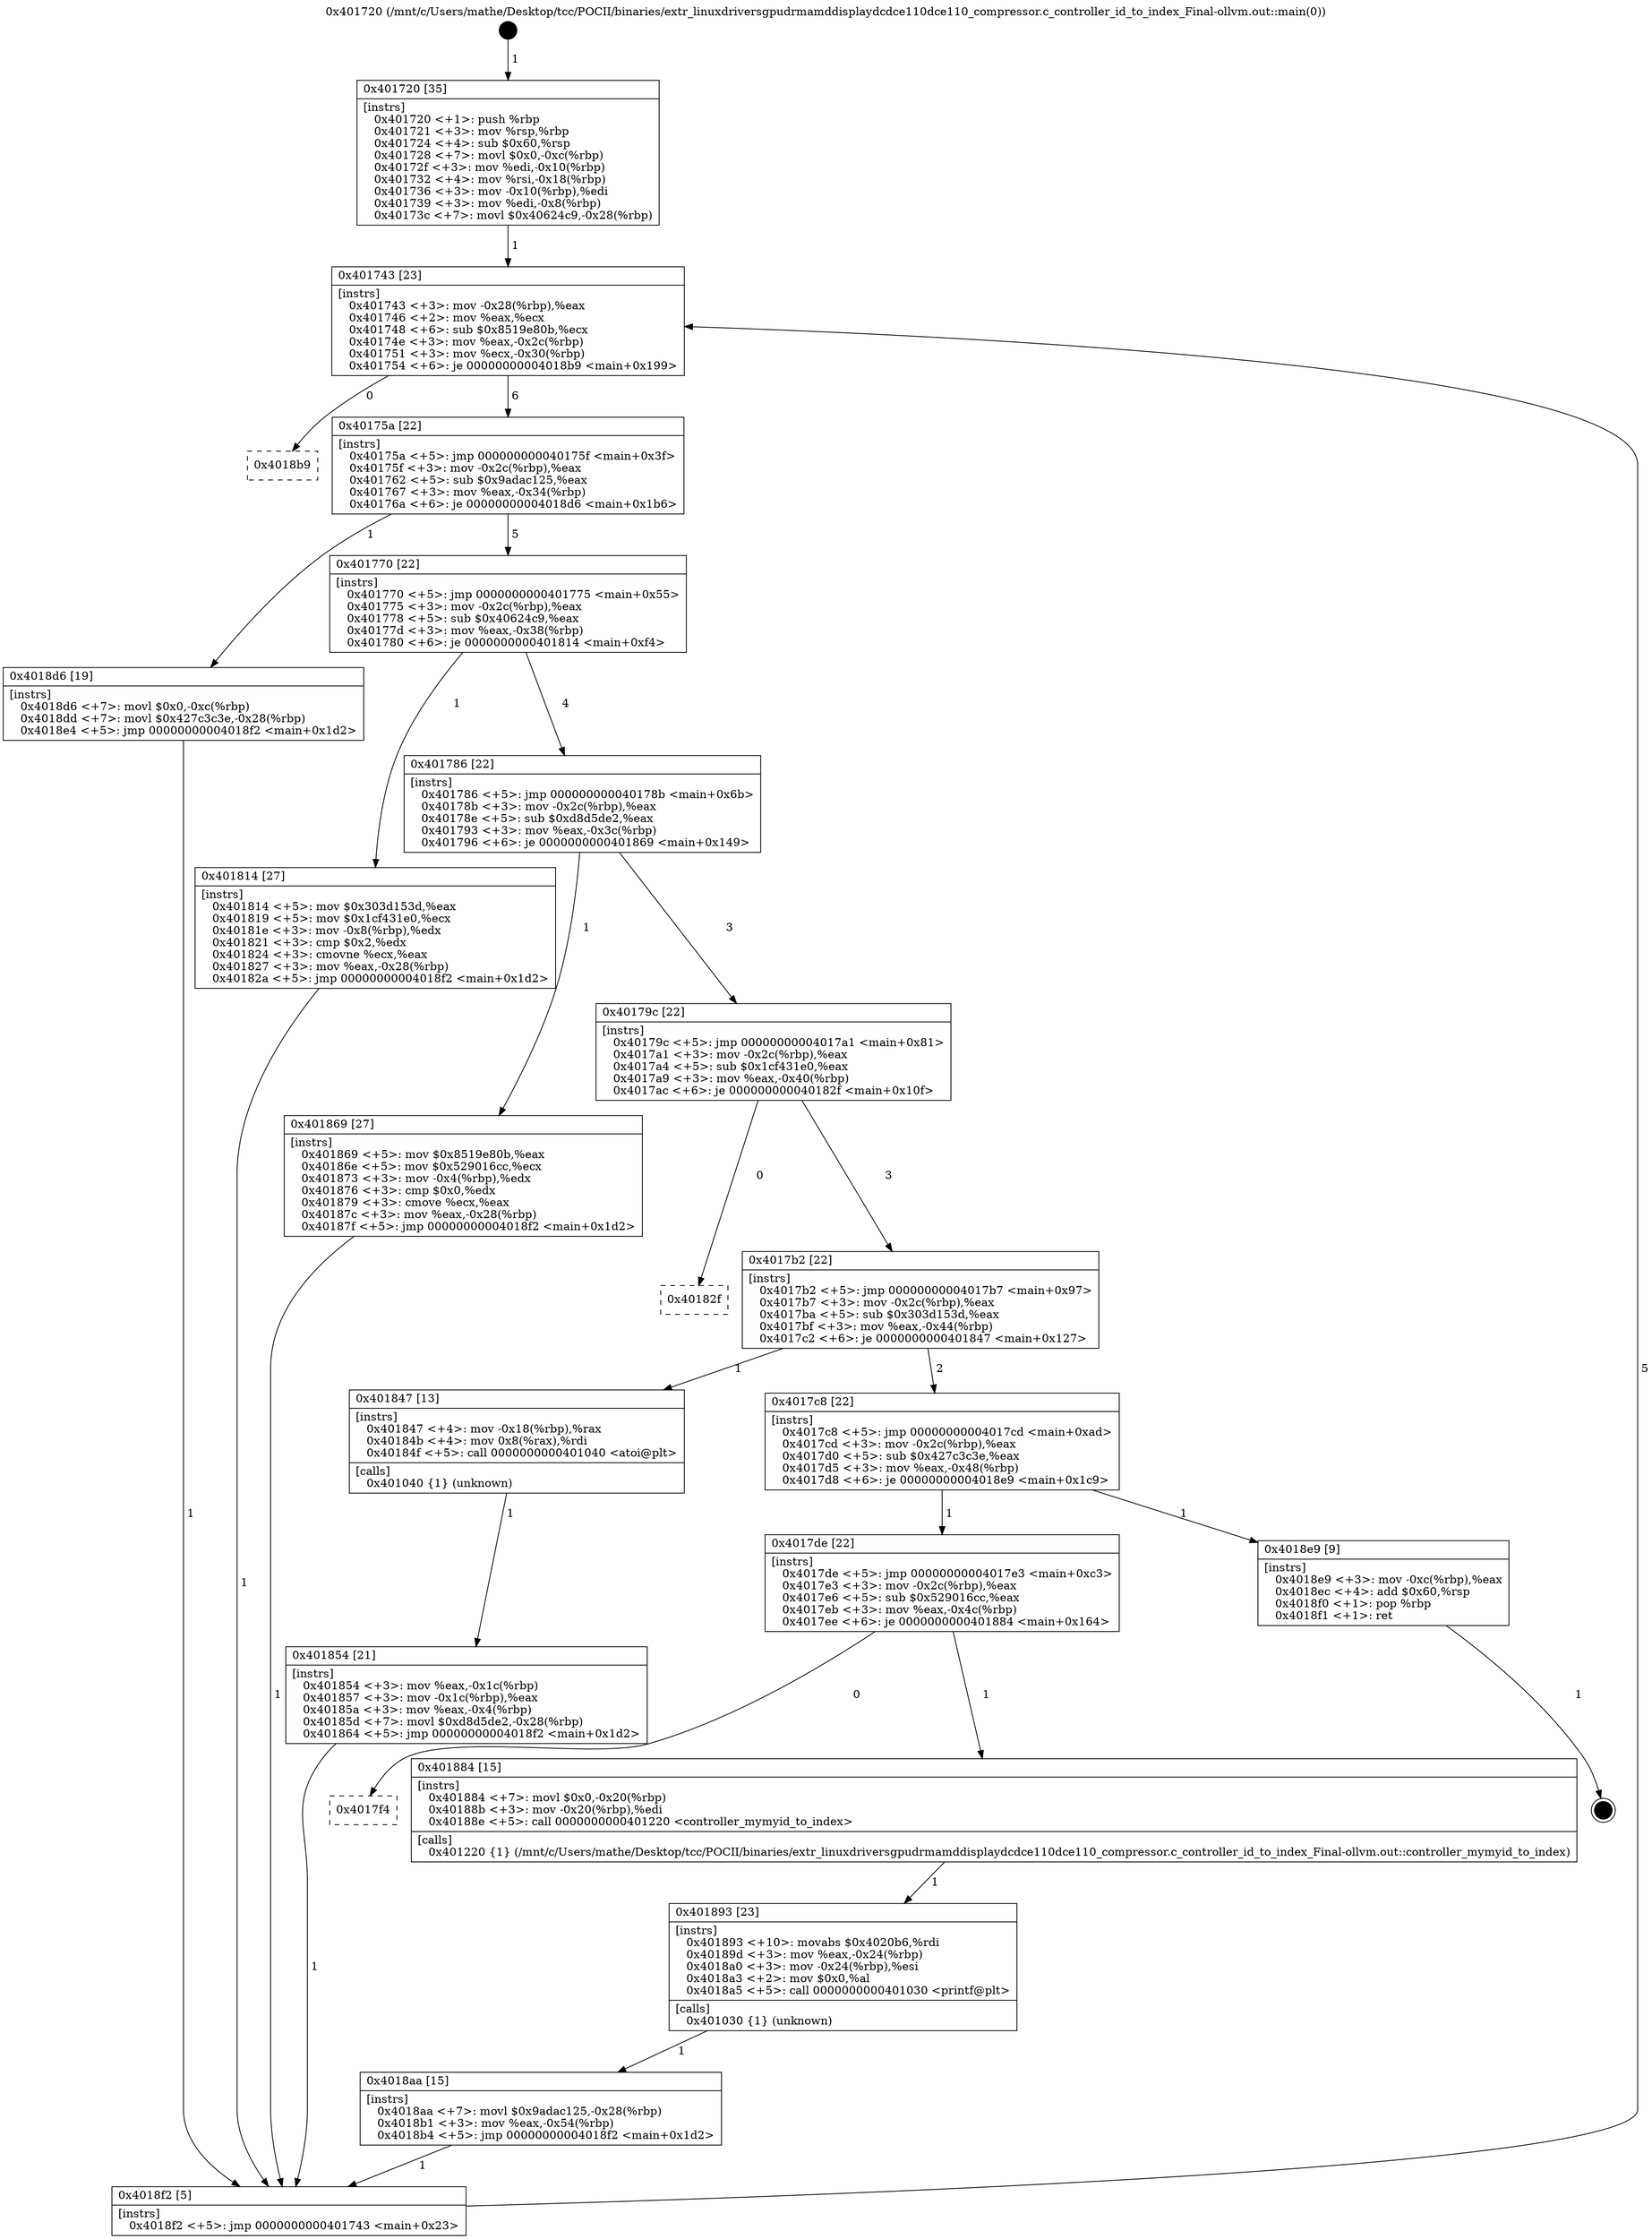 digraph "0x401720" {
  label = "0x401720 (/mnt/c/Users/mathe/Desktop/tcc/POCII/binaries/extr_linuxdriversgpudrmamddisplaydcdce110dce110_compressor.c_controller_id_to_index_Final-ollvm.out::main(0))"
  labelloc = "t"
  node[shape=record]

  Entry [label="",width=0.3,height=0.3,shape=circle,fillcolor=black,style=filled]
  "0x401743" [label="{
     0x401743 [23]\l
     | [instrs]\l
     &nbsp;&nbsp;0x401743 \<+3\>: mov -0x28(%rbp),%eax\l
     &nbsp;&nbsp;0x401746 \<+2\>: mov %eax,%ecx\l
     &nbsp;&nbsp;0x401748 \<+6\>: sub $0x8519e80b,%ecx\l
     &nbsp;&nbsp;0x40174e \<+3\>: mov %eax,-0x2c(%rbp)\l
     &nbsp;&nbsp;0x401751 \<+3\>: mov %ecx,-0x30(%rbp)\l
     &nbsp;&nbsp;0x401754 \<+6\>: je 00000000004018b9 \<main+0x199\>\l
  }"]
  "0x4018b9" [label="{
     0x4018b9\l
  }", style=dashed]
  "0x40175a" [label="{
     0x40175a [22]\l
     | [instrs]\l
     &nbsp;&nbsp;0x40175a \<+5\>: jmp 000000000040175f \<main+0x3f\>\l
     &nbsp;&nbsp;0x40175f \<+3\>: mov -0x2c(%rbp),%eax\l
     &nbsp;&nbsp;0x401762 \<+5\>: sub $0x9adac125,%eax\l
     &nbsp;&nbsp;0x401767 \<+3\>: mov %eax,-0x34(%rbp)\l
     &nbsp;&nbsp;0x40176a \<+6\>: je 00000000004018d6 \<main+0x1b6\>\l
  }"]
  Exit [label="",width=0.3,height=0.3,shape=circle,fillcolor=black,style=filled,peripheries=2]
  "0x4018d6" [label="{
     0x4018d6 [19]\l
     | [instrs]\l
     &nbsp;&nbsp;0x4018d6 \<+7\>: movl $0x0,-0xc(%rbp)\l
     &nbsp;&nbsp;0x4018dd \<+7\>: movl $0x427c3c3e,-0x28(%rbp)\l
     &nbsp;&nbsp;0x4018e4 \<+5\>: jmp 00000000004018f2 \<main+0x1d2\>\l
  }"]
  "0x401770" [label="{
     0x401770 [22]\l
     | [instrs]\l
     &nbsp;&nbsp;0x401770 \<+5\>: jmp 0000000000401775 \<main+0x55\>\l
     &nbsp;&nbsp;0x401775 \<+3\>: mov -0x2c(%rbp),%eax\l
     &nbsp;&nbsp;0x401778 \<+5\>: sub $0x40624c9,%eax\l
     &nbsp;&nbsp;0x40177d \<+3\>: mov %eax,-0x38(%rbp)\l
     &nbsp;&nbsp;0x401780 \<+6\>: je 0000000000401814 \<main+0xf4\>\l
  }"]
  "0x4018aa" [label="{
     0x4018aa [15]\l
     | [instrs]\l
     &nbsp;&nbsp;0x4018aa \<+7\>: movl $0x9adac125,-0x28(%rbp)\l
     &nbsp;&nbsp;0x4018b1 \<+3\>: mov %eax,-0x54(%rbp)\l
     &nbsp;&nbsp;0x4018b4 \<+5\>: jmp 00000000004018f2 \<main+0x1d2\>\l
  }"]
  "0x401814" [label="{
     0x401814 [27]\l
     | [instrs]\l
     &nbsp;&nbsp;0x401814 \<+5\>: mov $0x303d153d,%eax\l
     &nbsp;&nbsp;0x401819 \<+5\>: mov $0x1cf431e0,%ecx\l
     &nbsp;&nbsp;0x40181e \<+3\>: mov -0x8(%rbp),%edx\l
     &nbsp;&nbsp;0x401821 \<+3\>: cmp $0x2,%edx\l
     &nbsp;&nbsp;0x401824 \<+3\>: cmovne %ecx,%eax\l
     &nbsp;&nbsp;0x401827 \<+3\>: mov %eax,-0x28(%rbp)\l
     &nbsp;&nbsp;0x40182a \<+5\>: jmp 00000000004018f2 \<main+0x1d2\>\l
  }"]
  "0x401786" [label="{
     0x401786 [22]\l
     | [instrs]\l
     &nbsp;&nbsp;0x401786 \<+5\>: jmp 000000000040178b \<main+0x6b\>\l
     &nbsp;&nbsp;0x40178b \<+3\>: mov -0x2c(%rbp),%eax\l
     &nbsp;&nbsp;0x40178e \<+5\>: sub $0xd8d5de2,%eax\l
     &nbsp;&nbsp;0x401793 \<+3\>: mov %eax,-0x3c(%rbp)\l
     &nbsp;&nbsp;0x401796 \<+6\>: je 0000000000401869 \<main+0x149\>\l
  }"]
  "0x4018f2" [label="{
     0x4018f2 [5]\l
     | [instrs]\l
     &nbsp;&nbsp;0x4018f2 \<+5\>: jmp 0000000000401743 \<main+0x23\>\l
  }"]
  "0x401720" [label="{
     0x401720 [35]\l
     | [instrs]\l
     &nbsp;&nbsp;0x401720 \<+1\>: push %rbp\l
     &nbsp;&nbsp;0x401721 \<+3\>: mov %rsp,%rbp\l
     &nbsp;&nbsp;0x401724 \<+4\>: sub $0x60,%rsp\l
     &nbsp;&nbsp;0x401728 \<+7\>: movl $0x0,-0xc(%rbp)\l
     &nbsp;&nbsp;0x40172f \<+3\>: mov %edi,-0x10(%rbp)\l
     &nbsp;&nbsp;0x401732 \<+4\>: mov %rsi,-0x18(%rbp)\l
     &nbsp;&nbsp;0x401736 \<+3\>: mov -0x10(%rbp),%edi\l
     &nbsp;&nbsp;0x401739 \<+3\>: mov %edi,-0x8(%rbp)\l
     &nbsp;&nbsp;0x40173c \<+7\>: movl $0x40624c9,-0x28(%rbp)\l
  }"]
  "0x401893" [label="{
     0x401893 [23]\l
     | [instrs]\l
     &nbsp;&nbsp;0x401893 \<+10\>: movabs $0x4020b6,%rdi\l
     &nbsp;&nbsp;0x40189d \<+3\>: mov %eax,-0x24(%rbp)\l
     &nbsp;&nbsp;0x4018a0 \<+3\>: mov -0x24(%rbp),%esi\l
     &nbsp;&nbsp;0x4018a3 \<+2\>: mov $0x0,%al\l
     &nbsp;&nbsp;0x4018a5 \<+5\>: call 0000000000401030 \<printf@plt\>\l
     | [calls]\l
     &nbsp;&nbsp;0x401030 \{1\} (unknown)\l
  }"]
  "0x401869" [label="{
     0x401869 [27]\l
     | [instrs]\l
     &nbsp;&nbsp;0x401869 \<+5\>: mov $0x8519e80b,%eax\l
     &nbsp;&nbsp;0x40186e \<+5\>: mov $0x529016cc,%ecx\l
     &nbsp;&nbsp;0x401873 \<+3\>: mov -0x4(%rbp),%edx\l
     &nbsp;&nbsp;0x401876 \<+3\>: cmp $0x0,%edx\l
     &nbsp;&nbsp;0x401879 \<+3\>: cmove %ecx,%eax\l
     &nbsp;&nbsp;0x40187c \<+3\>: mov %eax,-0x28(%rbp)\l
     &nbsp;&nbsp;0x40187f \<+5\>: jmp 00000000004018f2 \<main+0x1d2\>\l
  }"]
  "0x40179c" [label="{
     0x40179c [22]\l
     | [instrs]\l
     &nbsp;&nbsp;0x40179c \<+5\>: jmp 00000000004017a1 \<main+0x81\>\l
     &nbsp;&nbsp;0x4017a1 \<+3\>: mov -0x2c(%rbp),%eax\l
     &nbsp;&nbsp;0x4017a4 \<+5\>: sub $0x1cf431e0,%eax\l
     &nbsp;&nbsp;0x4017a9 \<+3\>: mov %eax,-0x40(%rbp)\l
     &nbsp;&nbsp;0x4017ac \<+6\>: je 000000000040182f \<main+0x10f\>\l
  }"]
  "0x4017f4" [label="{
     0x4017f4\l
  }", style=dashed]
  "0x40182f" [label="{
     0x40182f\l
  }", style=dashed]
  "0x4017b2" [label="{
     0x4017b2 [22]\l
     | [instrs]\l
     &nbsp;&nbsp;0x4017b2 \<+5\>: jmp 00000000004017b7 \<main+0x97\>\l
     &nbsp;&nbsp;0x4017b7 \<+3\>: mov -0x2c(%rbp),%eax\l
     &nbsp;&nbsp;0x4017ba \<+5\>: sub $0x303d153d,%eax\l
     &nbsp;&nbsp;0x4017bf \<+3\>: mov %eax,-0x44(%rbp)\l
     &nbsp;&nbsp;0x4017c2 \<+6\>: je 0000000000401847 \<main+0x127\>\l
  }"]
  "0x401884" [label="{
     0x401884 [15]\l
     | [instrs]\l
     &nbsp;&nbsp;0x401884 \<+7\>: movl $0x0,-0x20(%rbp)\l
     &nbsp;&nbsp;0x40188b \<+3\>: mov -0x20(%rbp),%edi\l
     &nbsp;&nbsp;0x40188e \<+5\>: call 0000000000401220 \<controller_mymyid_to_index\>\l
     | [calls]\l
     &nbsp;&nbsp;0x401220 \{1\} (/mnt/c/Users/mathe/Desktop/tcc/POCII/binaries/extr_linuxdriversgpudrmamddisplaydcdce110dce110_compressor.c_controller_id_to_index_Final-ollvm.out::controller_mymyid_to_index)\l
  }"]
  "0x401847" [label="{
     0x401847 [13]\l
     | [instrs]\l
     &nbsp;&nbsp;0x401847 \<+4\>: mov -0x18(%rbp),%rax\l
     &nbsp;&nbsp;0x40184b \<+4\>: mov 0x8(%rax),%rdi\l
     &nbsp;&nbsp;0x40184f \<+5\>: call 0000000000401040 \<atoi@plt\>\l
     | [calls]\l
     &nbsp;&nbsp;0x401040 \{1\} (unknown)\l
  }"]
  "0x4017c8" [label="{
     0x4017c8 [22]\l
     | [instrs]\l
     &nbsp;&nbsp;0x4017c8 \<+5\>: jmp 00000000004017cd \<main+0xad\>\l
     &nbsp;&nbsp;0x4017cd \<+3\>: mov -0x2c(%rbp),%eax\l
     &nbsp;&nbsp;0x4017d0 \<+5\>: sub $0x427c3c3e,%eax\l
     &nbsp;&nbsp;0x4017d5 \<+3\>: mov %eax,-0x48(%rbp)\l
     &nbsp;&nbsp;0x4017d8 \<+6\>: je 00000000004018e9 \<main+0x1c9\>\l
  }"]
  "0x401854" [label="{
     0x401854 [21]\l
     | [instrs]\l
     &nbsp;&nbsp;0x401854 \<+3\>: mov %eax,-0x1c(%rbp)\l
     &nbsp;&nbsp;0x401857 \<+3\>: mov -0x1c(%rbp),%eax\l
     &nbsp;&nbsp;0x40185a \<+3\>: mov %eax,-0x4(%rbp)\l
     &nbsp;&nbsp;0x40185d \<+7\>: movl $0xd8d5de2,-0x28(%rbp)\l
     &nbsp;&nbsp;0x401864 \<+5\>: jmp 00000000004018f2 \<main+0x1d2\>\l
  }"]
  "0x4017de" [label="{
     0x4017de [22]\l
     | [instrs]\l
     &nbsp;&nbsp;0x4017de \<+5\>: jmp 00000000004017e3 \<main+0xc3\>\l
     &nbsp;&nbsp;0x4017e3 \<+3\>: mov -0x2c(%rbp),%eax\l
     &nbsp;&nbsp;0x4017e6 \<+5\>: sub $0x529016cc,%eax\l
     &nbsp;&nbsp;0x4017eb \<+3\>: mov %eax,-0x4c(%rbp)\l
     &nbsp;&nbsp;0x4017ee \<+6\>: je 0000000000401884 \<main+0x164\>\l
  }"]
  "0x4018e9" [label="{
     0x4018e9 [9]\l
     | [instrs]\l
     &nbsp;&nbsp;0x4018e9 \<+3\>: mov -0xc(%rbp),%eax\l
     &nbsp;&nbsp;0x4018ec \<+4\>: add $0x60,%rsp\l
     &nbsp;&nbsp;0x4018f0 \<+1\>: pop %rbp\l
     &nbsp;&nbsp;0x4018f1 \<+1\>: ret\l
  }"]
  Entry -> "0x401720" [label=" 1"]
  "0x401743" -> "0x4018b9" [label=" 0"]
  "0x401743" -> "0x40175a" [label=" 6"]
  "0x4018e9" -> Exit [label=" 1"]
  "0x40175a" -> "0x4018d6" [label=" 1"]
  "0x40175a" -> "0x401770" [label=" 5"]
  "0x4018d6" -> "0x4018f2" [label=" 1"]
  "0x401770" -> "0x401814" [label=" 1"]
  "0x401770" -> "0x401786" [label=" 4"]
  "0x401814" -> "0x4018f2" [label=" 1"]
  "0x401720" -> "0x401743" [label=" 1"]
  "0x4018f2" -> "0x401743" [label=" 5"]
  "0x4018aa" -> "0x4018f2" [label=" 1"]
  "0x401786" -> "0x401869" [label=" 1"]
  "0x401786" -> "0x40179c" [label=" 3"]
  "0x401893" -> "0x4018aa" [label=" 1"]
  "0x40179c" -> "0x40182f" [label=" 0"]
  "0x40179c" -> "0x4017b2" [label=" 3"]
  "0x401884" -> "0x401893" [label=" 1"]
  "0x4017b2" -> "0x401847" [label=" 1"]
  "0x4017b2" -> "0x4017c8" [label=" 2"]
  "0x401847" -> "0x401854" [label=" 1"]
  "0x401854" -> "0x4018f2" [label=" 1"]
  "0x401869" -> "0x4018f2" [label=" 1"]
  "0x4017de" -> "0x4017f4" [label=" 0"]
  "0x4017c8" -> "0x4018e9" [label=" 1"]
  "0x4017c8" -> "0x4017de" [label=" 1"]
  "0x4017de" -> "0x401884" [label=" 1"]
}
